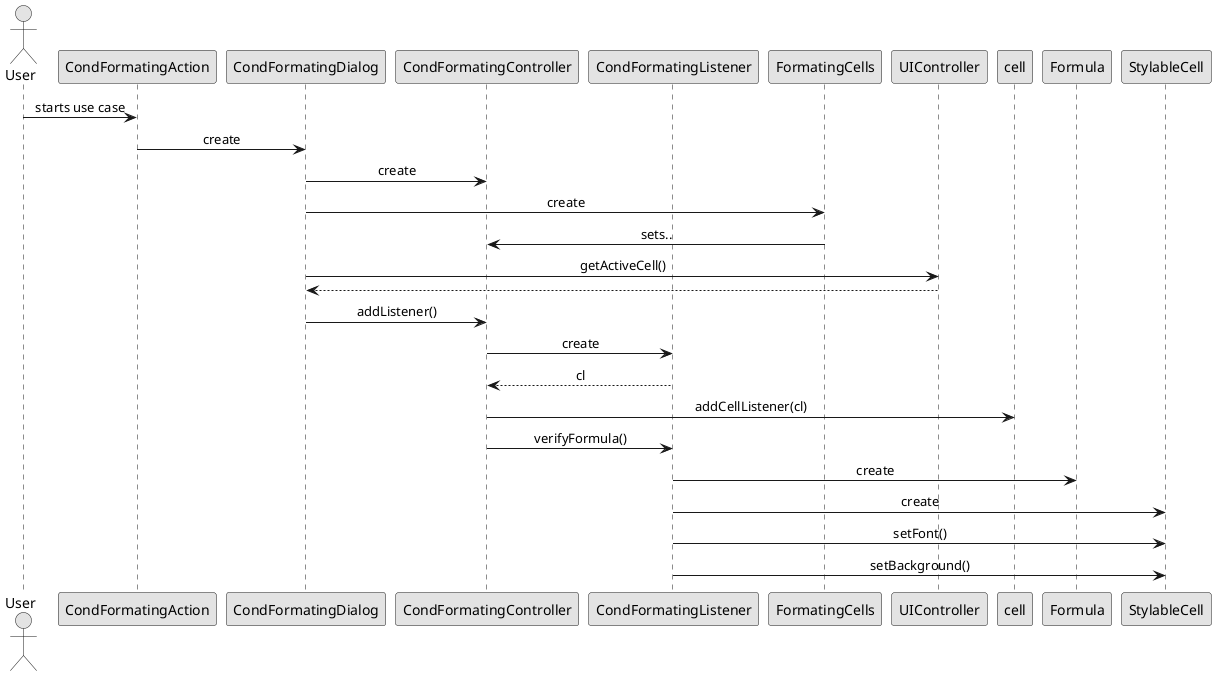 @startuml

skinparam sequenceMessageAlign center
skinparam monochrome true

actor User
participant "CondFormatingAction" as cfa
participant "CondFormatingDialog" as cfd
participant "CondFormatingController" as cfc
participant "CondFormatingListener" as cfl

User->cfa: starts use case
cfa->cfd:create
cfd->cfc:create
cfd->FormatingCells:create
FormatingCells->cfc:sets..
cfd->UIController:getActiveCell()
UIController-->cfd:
cfd->cfc:addListener()
cfc->cfl:create
cfl-->cfc:cl
cfc->cell:addCellListener(cl)
cfc->cfl:verifyFormula()
cfl->Formula:create
cfl->StylableCell:create
cfl->StylableCell:setFont()
cfl->StylableCell:setBackground()


@enduml
